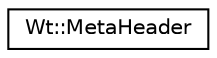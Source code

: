 digraph "Graphical Class Hierarchy"
{
 // LATEX_PDF_SIZE
  edge [fontname="Helvetica",fontsize="10",labelfontname="Helvetica",labelfontsize="10"];
  node [fontname="Helvetica",fontsize="10",shape=record];
  rankdir="LR";
  Node0 [label="Wt::MetaHeader",height=0.2,width=0.4,color="black", fillcolor="white", style="filled",URL="$classWt_1_1MetaHeader.html",tooltip=" "];
}
